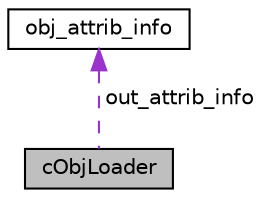 digraph "cObjLoader"
{
 // LATEX_PDF_SIZE
  edge [fontname="Helvetica",fontsize="10",labelfontname="Helvetica",labelfontsize="10"];
  node [fontname="Helvetica",fontsize="10",shape=record];
  Node1 [label="cObjLoader",height=0.2,width=0.4,color="black", fillcolor="grey75", style="filled", fontcolor="black",tooltip=" "];
  Node2 -> Node1 [dir="back",color="darkorchid3",fontsize="10",style="dashed",label=" out_attrib_info" ,fontname="Helvetica"];
  Node2 [label="obj_attrib_info",height=0.2,width=0.4,color="black", fillcolor="white", style="filled",URL="$structobj__attrib__info.html",tooltip=" "];
}
